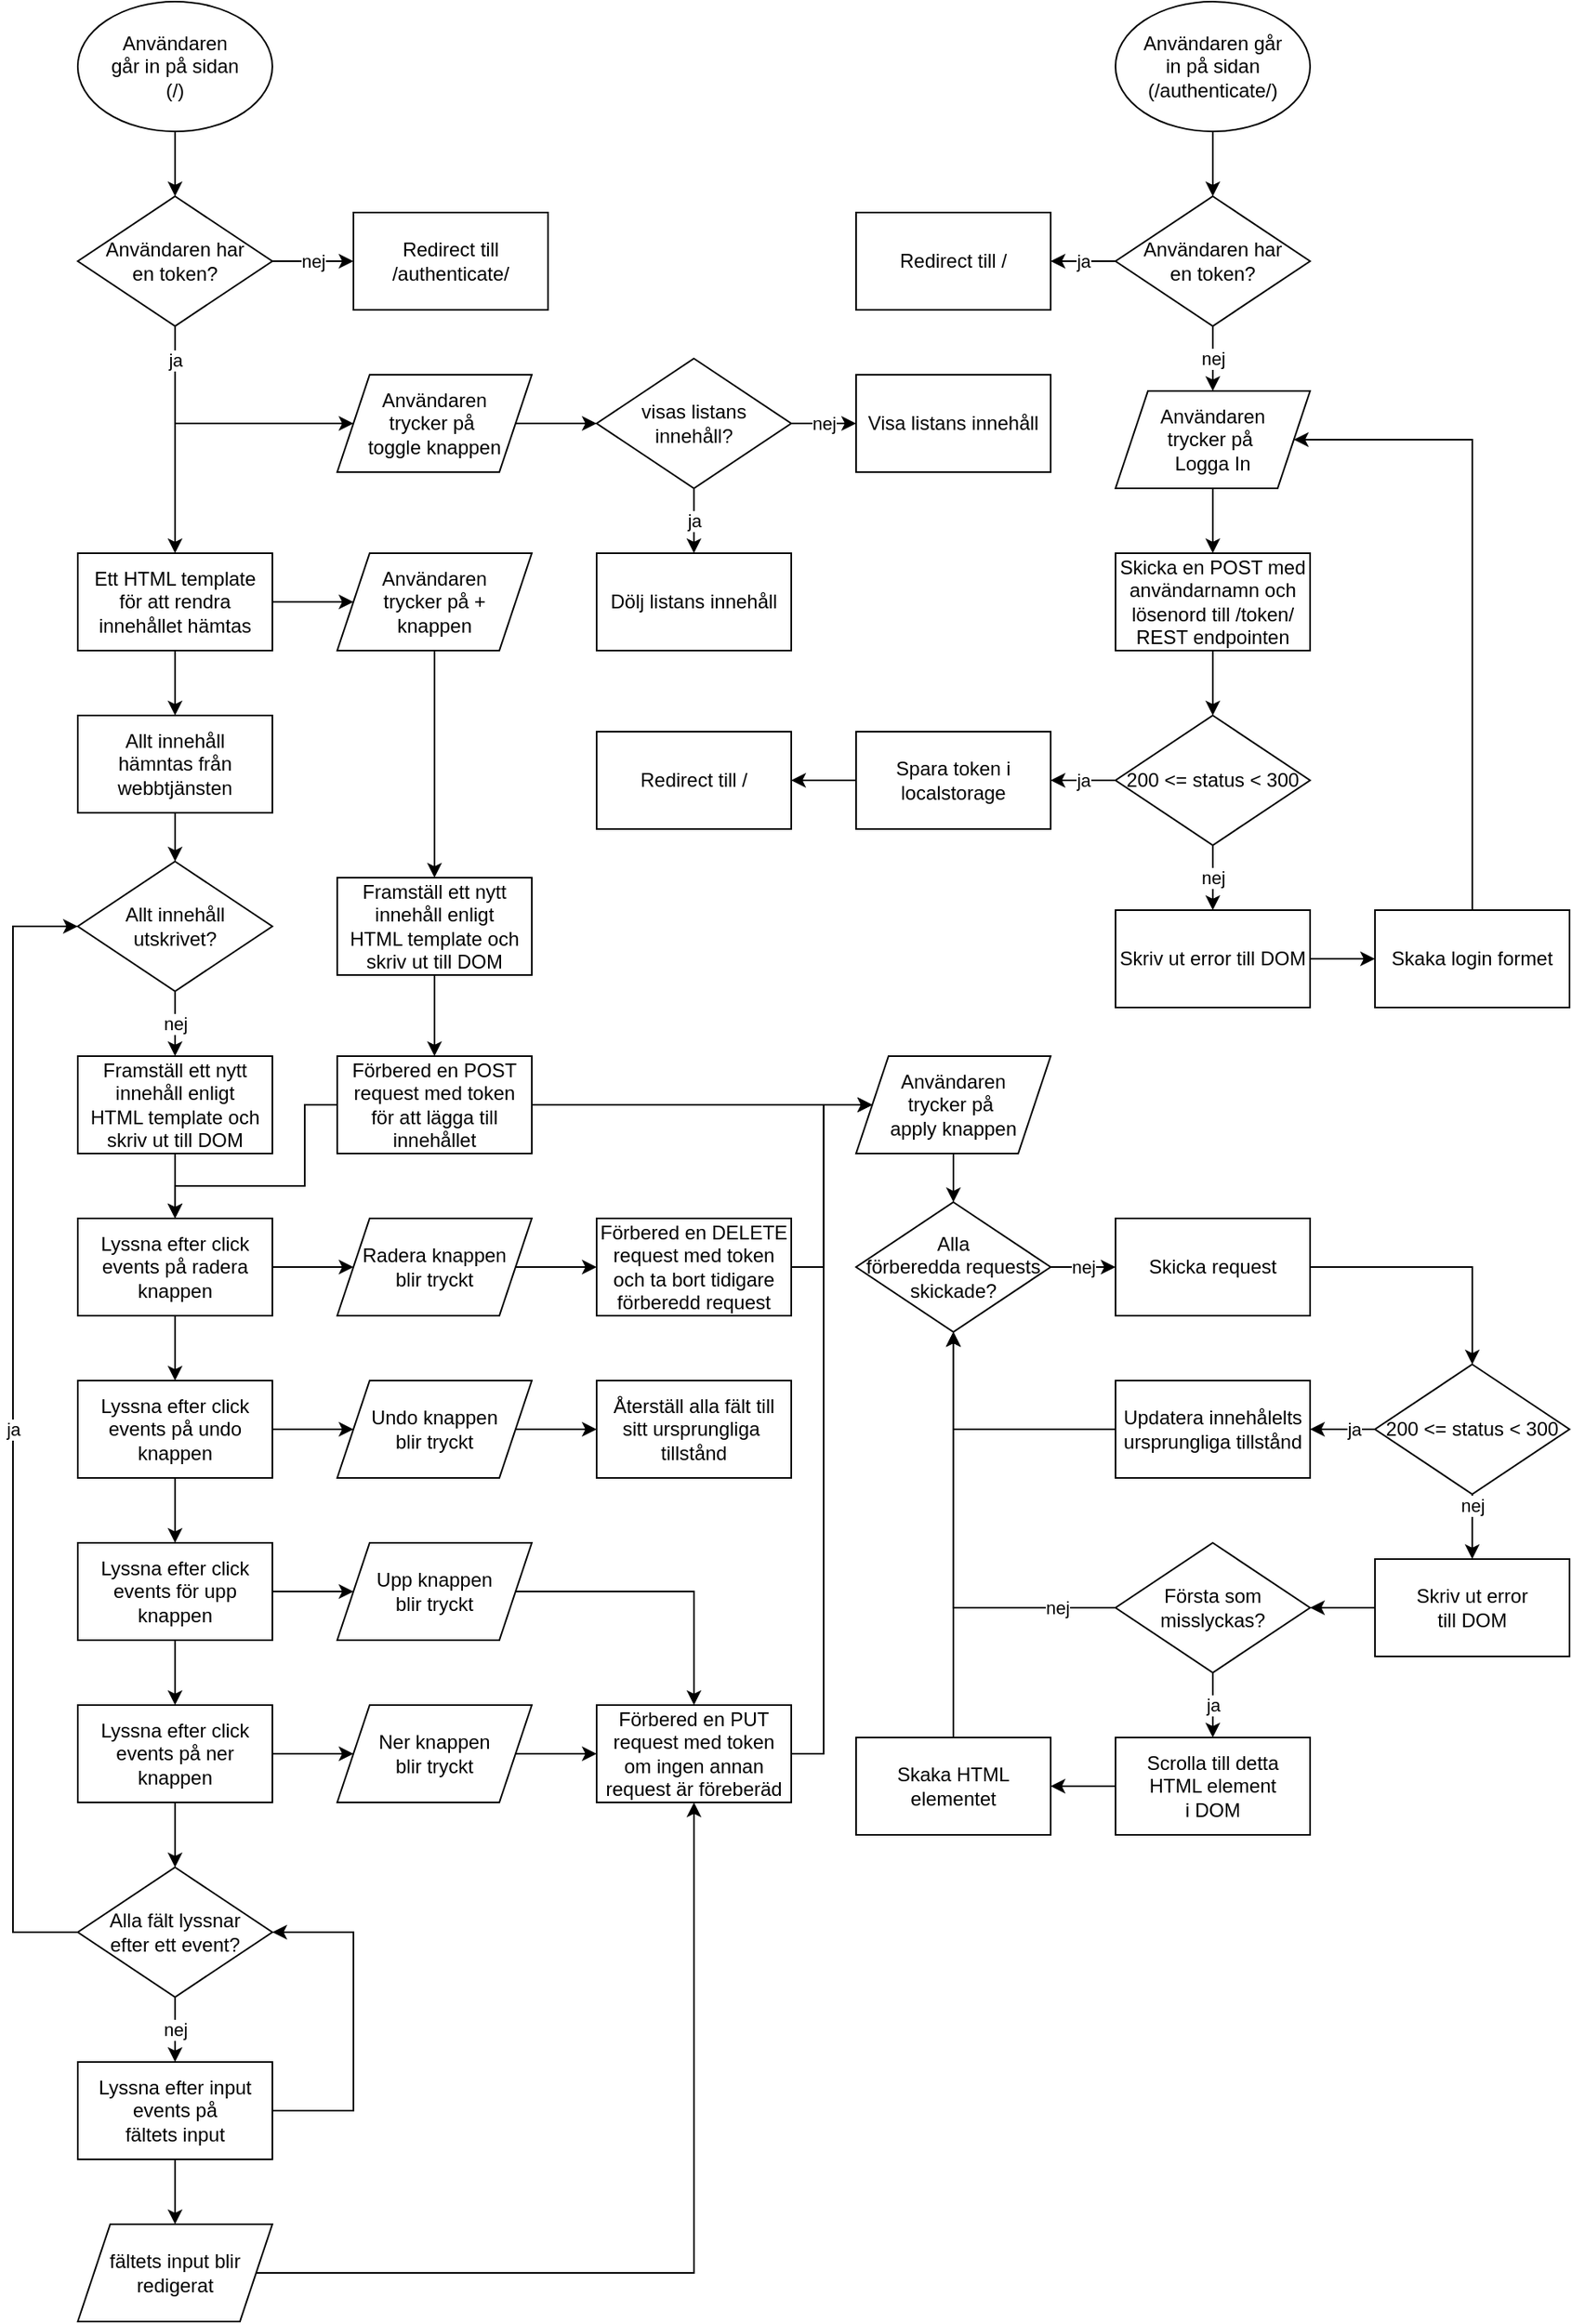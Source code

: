 <mxfile version="15.5.8" type="github">
  <diagram id="dKu6GSsMsmZb2snLdSed" name="Page-1">
    <mxGraphModel dx="991" dy="1087" grid="1" gridSize="10" guides="1" tooltips="1" connect="1" arrows="1" fold="1" page="1" pageScale="1" pageWidth="2000" pageHeight="2000" math="0" shadow="0">
      <root>
        <mxCell id="0" />
        <mxCell id="1" parent="0" />
        <mxCell id="LYgwBQ-WcepCRoTYSZpj-18" style="edgeStyle=orthogonalEdgeStyle;rounded=0;orthogonalLoop=1;jettySize=auto;html=1;" edge="1" parent="1" source="LYgwBQ-WcepCRoTYSZpj-131" target="LYgwBQ-WcepCRoTYSZpj-15">
          <mxGeometry relative="1" as="geometry">
            <mxPoint x="119.97" y="340" as="sourcePoint" />
          </mxGeometry>
        </mxCell>
        <mxCell id="LYgwBQ-WcepCRoTYSZpj-119" value="ja" style="edgeStyle=orthogonalEdgeStyle;rounded=0;orthogonalLoop=1;jettySize=auto;html=1;" edge="1" parent="1" source="LYgwBQ-WcepCRoTYSZpj-131" target="LYgwBQ-WcepCRoTYSZpj-118">
          <mxGeometry x="-0.75" relative="1" as="geometry">
            <mxPoint x="199.97" y="280" as="sourcePoint" />
            <Array as="points">
              <mxPoint x="119.97" y="280" />
            </Array>
            <mxPoint as="offset" />
          </mxGeometry>
        </mxCell>
        <mxCell id="LYgwBQ-WcepCRoTYSZpj-132" style="edgeStyle=orthogonalEdgeStyle;rounded=0;orthogonalLoop=1;jettySize=auto;html=1;" edge="1" parent="1" source="LYgwBQ-WcepCRoTYSZpj-1" target="LYgwBQ-WcepCRoTYSZpj-131">
          <mxGeometry relative="1" as="geometry" />
        </mxCell>
        <mxCell id="LYgwBQ-WcepCRoTYSZpj-1" value="Användaren&lt;br&gt;går in på sidan&lt;br&gt;(/)" style="ellipse;whiteSpace=wrap;html=1;" vertex="1" parent="1">
          <mxGeometry x="59.97" y="20" width="120" height="80" as="geometry" />
        </mxCell>
        <mxCell id="LYgwBQ-WcepCRoTYSZpj-45" style="edgeStyle=orthogonalEdgeStyle;rounded=0;orthogonalLoop=1;jettySize=auto;html=1;" edge="1" parent="1" source="LYgwBQ-WcepCRoTYSZpj-8" target="LYgwBQ-WcepCRoTYSZpj-44">
          <mxGeometry relative="1" as="geometry" />
        </mxCell>
        <mxCell id="LYgwBQ-WcepCRoTYSZpj-8" value="Allt innehåll &lt;br&gt;hämntas från&lt;br&gt;webbtjänsten" style="rounded=0;whiteSpace=wrap;html=1;" vertex="1" parent="1">
          <mxGeometry x="59.97" y="460" width="120" height="60" as="geometry" />
        </mxCell>
        <mxCell id="LYgwBQ-WcepCRoTYSZpj-21" style="edgeStyle=orthogonalEdgeStyle;rounded=0;orthogonalLoop=1;jettySize=auto;html=1;" edge="1" parent="1" source="LYgwBQ-WcepCRoTYSZpj-15" target="LYgwBQ-WcepCRoTYSZpj-8">
          <mxGeometry relative="1" as="geometry" />
        </mxCell>
        <mxCell id="LYgwBQ-WcepCRoTYSZpj-86" style="edgeStyle=orthogonalEdgeStyle;rounded=0;orthogonalLoop=1;jettySize=auto;html=1;" edge="1" parent="1" source="LYgwBQ-WcepCRoTYSZpj-15" target="LYgwBQ-WcepCRoTYSZpj-85">
          <mxGeometry relative="1" as="geometry" />
        </mxCell>
        <mxCell id="LYgwBQ-WcepCRoTYSZpj-15" value="Ett HTML template &lt;br&gt;för att rendra innehållet hämtas" style="rounded=0;whiteSpace=wrap;html=1;" vertex="1" parent="1">
          <mxGeometry x="59.97" y="360" width="120" height="60" as="geometry" />
        </mxCell>
        <mxCell id="LYgwBQ-WcepCRoTYSZpj-78" style="edgeStyle=orthogonalEdgeStyle;rounded=0;orthogonalLoop=1;jettySize=auto;html=1;" edge="1" parent="1" source="LYgwBQ-WcepCRoTYSZpj-34" target="LYgwBQ-WcepCRoTYSZpj-72">
          <mxGeometry relative="1" as="geometry" />
        </mxCell>
        <mxCell id="LYgwBQ-WcepCRoTYSZpj-34" value="Upp knappen &lt;br&gt;blir tryckt" style="shape=parallelogram;perimeter=parallelogramPerimeter;whiteSpace=wrap;html=1;fixedSize=1;" vertex="1" parent="1">
          <mxGeometry x="219.97" y="970" width="120" height="60" as="geometry" />
        </mxCell>
        <mxCell id="LYgwBQ-WcepCRoTYSZpj-80" style="edgeStyle=orthogonalEdgeStyle;rounded=0;orthogonalLoop=1;jettySize=auto;html=1;" edge="1" parent="1" source="LYgwBQ-WcepCRoTYSZpj-36" target="LYgwBQ-WcepCRoTYSZpj-79">
          <mxGeometry relative="1" as="geometry" />
        </mxCell>
        <mxCell id="LYgwBQ-WcepCRoTYSZpj-36" value="Undo knappen &lt;br&gt;blir tryckt" style="shape=parallelogram;perimeter=parallelogramPerimeter;whiteSpace=wrap;html=1;fixedSize=1;" vertex="1" parent="1">
          <mxGeometry x="219.97" y="870" width="120" height="60" as="geometry" />
        </mxCell>
        <mxCell id="LYgwBQ-WcepCRoTYSZpj-82" style="edgeStyle=orthogonalEdgeStyle;rounded=0;orthogonalLoop=1;jettySize=auto;html=1;" edge="1" parent="1" source="LYgwBQ-WcepCRoTYSZpj-37" target="LYgwBQ-WcepCRoTYSZpj-81">
          <mxGeometry relative="1" as="geometry" />
        </mxCell>
        <mxCell id="LYgwBQ-WcepCRoTYSZpj-37" value="Radera knappen&lt;br&gt;blir tryckt" style="shape=parallelogram;perimeter=parallelogramPerimeter;whiteSpace=wrap;html=1;fixedSize=1;" vertex="1" parent="1">
          <mxGeometry x="219.97" y="770" width="120" height="60" as="geometry" />
        </mxCell>
        <mxCell id="LYgwBQ-WcepCRoTYSZpj-76" style="edgeStyle=orthogonalEdgeStyle;rounded=0;orthogonalLoop=1;jettySize=auto;html=1;" edge="1" parent="1" source="LYgwBQ-WcepCRoTYSZpj-38" target="LYgwBQ-WcepCRoTYSZpj-72">
          <mxGeometry relative="1" as="geometry" />
        </mxCell>
        <mxCell id="LYgwBQ-WcepCRoTYSZpj-38" value="Ner knappen &lt;br&gt;blir tryckt" style="shape=parallelogram;perimeter=parallelogramPerimeter;whiteSpace=wrap;html=1;fixedSize=1;" vertex="1" parent="1">
          <mxGeometry x="219.97" y="1070" width="120" height="60" as="geometry" />
        </mxCell>
        <mxCell id="LYgwBQ-WcepCRoTYSZpj-46" value="nej" style="edgeStyle=orthogonalEdgeStyle;rounded=0;orthogonalLoop=1;jettySize=auto;html=1;" edge="1" parent="1" source="LYgwBQ-WcepCRoTYSZpj-44" target="LYgwBQ-WcepCRoTYSZpj-49">
          <mxGeometry relative="1" as="geometry">
            <mxPoint x="119.97" y="660" as="targetPoint" />
          </mxGeometry>
        </mxCell>
        <mxCell id="LYgwBQ-WcepCRoTYSZpj-44" value="Allt innehåll &lt;br&gt;utskrivet?" style="rhombus;whiteSpace=wrap;html=1;" vertex="1" parent="1">
          <mxGeometry x="59.97" y="550" width="120" height="80" as="geometry" />
        </mxCell>
        <mxCell id="LYgwBQ-WcepCRoTYSZpj-56" style="edgeStyle=orthogonalEdgeStyle;rounded=0;orthogonalLoop=1;jettySize=auto;html=1;" edge="1" parent="1" source="LYgwBQ-WcepCRoTYSZpj-49" target="LYgwBQ-WcepCRoTYSZpj-74">
          <mxGeometry relative="1" as="geometry">
            <mxPoint x="119.97" y="770" as="targetPoint" />
          </mxGeometry>
        </mxCell>
        <mxCell id="LYgwBQ-WcepCRoTYSZpj-49" value="Framställ ett nytt innehåll enligt&lt;br&gt;HTML template och skriv ut till DOM" style="rounded=0;whiteSpace=wrap;html=1;" vertex="1" parent="1">
          <mxGeometry x="59.97" y="670" width="120" height="60" as="geometry" />
        </mxCell>
        <mxCell id="LYgwBQ-WcepCRoTYSZpj-57" style="edgeStyle=orthogonalEdgeStyle;rounded=0;orthogonalLoop=1;jettySize=auto;html=1;" edge="1" parent="1" source="LYgwBQ-WcepCRoTYSZpj-74" target="LYgwBQ-WcepCRoTYSZpj-51">
          <mxGeometry relative="1" as="geometry">
            <mxPoint x="119.97" y="830" as="sourcePoint" />
          </mxGeometry>
        </mxCell>
        <mxCell id="LYgwBQ-WcepCRoTYSZpj-68" style="edgeStyle=orthogonalEdgeStyle;rounded=0;orthogonalLoop=1;jettySize=auto;html=1;" edge="1" parent="1" source="LYgwBQ-WcepCRoTYSZpj-73" target="LYgwBQ-WcepCRoTYSZpj-34">
          <mxGeometry relative="1" as="geometry">
            <mxPoint x="209.97" y="770" as="sourcePoint" />
          </mxGeometry>
        </mxCell>
        <mxCell id="LYgwBQ-WcepCRoTYSZpj-58" style="edgeStyle=orthogonalEdgeStyle;rounded=0;orthogonalLoop=1;jettySize=auto;html=1;" edge="1" parent="1" source="LYgwBQ-WcepCRoTYSZpj-51" target="LYgwBQ-WcepCRoTYSZpj-73">
          <mxGeometry relative="1" as="geometry">
            <mxPoint x="119.97" y="970" as="targetPoint" />
          </mxGeometry>
        </mxCell>
        <mxCell id="LYgwBQ-WcepCRoTYSZpj-69" style="edgeStyle=orthogonalEdgeStyle;rounded=0;orthogonalLoop=1;jettySize=auto;html=1;" edge="1" parent="1" source="LYgwBQ-WcepCRoTYSZpj-51" target="LYgwBQ-WcepCRoTYSZpj-36">
          <mxGeometry relative="1" as="geometry" />
        </mxCell>
        <mxCell id="LYgwBQ-WcepCRoTYSZpj-51" value="Lyssna efter click events på undo knappen" style="rounded=0;whiteSpace=wrap;html=1;" vertex="1" parent="1">
          <mxGeometry x="59.97" y="870" width="120" height="60" as="geometry" />
        </mxCell>
        <mxCell id="LYgwBQ-WcepCRoTYSZpj-59" style="edgeStyle=orthogonalEdgeStyle;rounded=0;orthogonalLoop=1;jettySize=auto;html=1;" edge="1" parent="1" source="LYgwBQ-WcepCRoTYSZpj-73" target="LYgwBQ-WcepCRoTYSZpj-53">
          <mxGeometry relative="1" as="geometry">
            <mxPoint x="119.97" y="1030" as="sourcePoint" />
          </mxGeometry>
        </mxCell>
        <mxCell id="LYgwBQ-WcepCRoTYSZpj-70" style="edgeStyle=orthogonalEdgeStyle;rounded=0;orthogonalLoop=1;jettySize=auto;html=1;" edge="1" parent="1" source="LYgwBQ-WcepCRoTYSZpj-74" target="LYgwBQ-WcepCRoTYSZpj-37">
          <mxGeometry relative="1" as="geometry">
            <mxPoint x="179.97" y="1000" as="sourcePoint" />
          </mxGeometry>
        </mxCell>
        <mxCell id="LYgwBQ-WcepCRoTYSZpj-60" style="edgeStyle=orthogonalEdgeStyle;rounded=0;orthogonalLoop=1;jettySize=auto;html=1;" edge="1" parent="1" source="LYgwBQ-WcepCRoTYSZpj-53" target="LYgwBQ-WcepCRoTYSZpj-55">
          <mxGeometry relative="1" as="geometry" />
        </mxCell>
        <mxCell id="LYgwBQ-WcepCRoTYSZpj-71" style="edgeStyle=orthogonalEdgeStyle;rounded=0;orthogonalLoop=1;jettySize=auto;html=1;" edge="1" parent="1" source="LYgwBQ-WcepCRoTYSZpj-53" target="LYgwBQ-WcepCRoTYSZpj-38">
          <mxGeometry relative="1" as="geometry">
            <mxPoint x="359.97" y="1110" as="targetPoint" />
          </mxGeometry>
        </mxCell>
        <mxCell id="LYgwBQ-WcepCRoTYSZpj-53" value="Lyssna efter click events på ner &lt;br&gt;knappen" style="rounded=0;whiteSpace=wrap;html=1;" vertex="1" parent="1">
          <mxGeometry x="59.97" y="1070" width="120" height="60" as="geometry" />
        </mxCell>
        <mxCell id="LYgwBQ-WcepCRoTYSZpj-62" value="nej" style="edgeStyle=orthogonalEdgeStyle;rounded=0;orthogonalLoop=1;jettySize=auto;html=1;" edge="1" parent="1" source="LYgwBQ-WcepCRoTYSZpj-55" target="LYgwBQ-WcepCRoTYSZpj-61">
          <mxGeometry relative="1" as="geometry" />
        </mxCell>
        <mxCell id="LYgwBQ-WcepCRoTYSZpj-67" value="ja" style="edgeStyle=orthogonalEdgeStyle;rounded=0;orthogonalLoop=1;jettySize=auto;html=1;" edge="1" parent="1" source="LYgwBQ-WcepCRoTYSZpj-55" target="LYgwBQ-WcepCRoTYSZpj-44">
          <mxGeometry relative="1" as="geometry">
            <mxPoint x="-40.03" y="610" as="targetPoint" />
            <Array as="points">
              <mxPoint x="20" y="1210" />
              <mxPoint x="20" y="590" />
            </Array>
          </mxGeometry>
        </mxCell>
        <mxCell id="LYgwBQ-WcepCRoTYSZpj-55" value="Alla fält lyssnar&lt;br&gt;efter ett event?" style="rhombus;whiteSpace=wrap;html=1;" vertex="1" parent="1">
          <mxGeometry x="59.97" y="1170" width="120" height="80" as="geometry" />
        </mxCell>
        <mxCell id="LYgwBQ-WcepCRoTYSZpj-64" style="edgeStyle=orthogonalEdgeStyle;rounded=0;orthogonalLoop=1;jettySize=auto;html=1;" edge="1" parent="1" source="LYgwBQ-WcepCRoTYSZpj-61" target="LYgwBQ-WcepCRoTYSZpj-55">
          <mxGeometry relative="1" as="geometry">
            <mxPoint x="269.97" y="1220" as="targetPoint" />
            <Array as="points">
              <mxPoint x="229.97" y="1320" />
              <mxPoint x="229.97" y="1210" />
            </Array>
          </mxGeometry>
        </mxCell>
        <mxCell id="LYgwBQ-WcepCRoTYSZpj-66" style="edgeStyle=orthogonalEdgeStyle;rounded=0;orthogonalLoop=1;jettySize=auto;html=1;" edge="1" parent="1" source="LYgwBQ-WcepCRoTYSZpj-61" target="LYgwBQ-WcepCRoTYSZpj-65">
          <mxGeometry relative="1" as="geometry" />
        </mxCell>
        <mxCell id="LYgwBQ-WcepCRoTYSZpj-61" value="Lyssna efter input events på&lt;br&gt;fältets input" style="rounded=0;whiteSpace=wrap;html=1;" vertex="1" parent="1">
          <mxGeometry x="59.97" y="1290" width="120" height="60" as="geometry" />
        </mxCell>
        <mxCell id="LYgwBQ-WcepCRoTYSZpj-77" style="edgeStyle=orthogonalEdgeStyle;rounded=0;orthogonalLoop=1;jettySize=auto;html=1;" edge="1" parent="1" source="LYgwBQ-WcepCRoTYSZpj-65" target="LYgwBQ-WcepCRoTYSZpj-72">
          <mxGeometry relative="1" as="geometry" />
        </mxCell>
        <mxCell id="LYgwBQ-WcepCRoTYSZpj-65" value="fältets input blir&lt;br&gt;redigerat" style="shape=parallelogram;perimeter=parallelogramPerimeter;whiteSpace=wrap;html=1;fixedSize=1;" vertex="1" parent="1">
          <mxGeometry x="59.97" y="1390" width="120" height="60" as="geometry" />
        </mxCell>
        <mxCell id="LYgwBQ-WcepCRoTYSZpj-109" style="edgeStyle=orthogonalEdgeStyle;rounded=0;orthogonalLoop=1;jettySize=auto;html=1;" edge="1" parent="1" source="LYgwBQ-WcepCRoTYSZpj-72" target="LYgwBQ-WcepCRoTYSZpj-91">
          <mxGeometry relative="1" as="geometry">
            <Array as="points">
              <mxPoint x="519.97" y="1100" />
              <mxPoint x="519.97" y="700" />
            </Array>
          </mxGeometry>
        </mxCell>
        <mxCell id="LYgwBQ-WcepCRoTYSZpj-72" value="Förbered en PUT request med token om ingen annan request är föreberäd" style="rounded=0;whiteSpace=wrap;html=1;" vertex="1" parent="1">
          <mxGeometry x="379.97" y="1070" width="120" height="60" as="geometry" />
        </mxCell>
        <mxCell id="LYgwBQ-WcepCRoTYSZpj-73" value="Lyssna efter click events för upp knappen" style="rounded=0;whiteSpace=wrap;html=1;" vertex="1" parent="1">
          <mxGeometry x="59.97" y="970" width="120" height="60" as="geometry" />
        </mxCell>
        <mxCell id="LYgwBQ-WcepCRoTYSZpj-74" value="Lyssna efter click events på radera knappen" style="rounded=0;whiteSpace=wrap;html=1;" vertex="1" parent="1">
          <mxGeometry x="59.97" y="770" width="120" height="60" as="geometry" />
        </mxCell>
        <mxCell id="LYgwBQ-WcepCRoTYSZpj-79" value="Återställ alla fält till&lt;br&gt;sitt ursprungliga&amp;nbsp;&lt;br&gt;tillstånd" style="rounded=0;whiteSpace=wrap;html=1;" vertex="1" parent="1">
          <mxGeometry x="379.97" y="870" width="120" height="60" as="geometry" />
        </mxCell>
        <mxCell id="LYgwBQ-WcepCRoTYSZpj-108" style="edgeStyle=orthogonalEdgeStyle;rounded=0;orthogonalLoop=1;jettySize=auto;html=1;" edge="1" parent="1" source="LYgwBQ-WcepCRoTYSZpj-81" target="LYgwBQ-WcepCRoTYSZpj-91">
          <mxGeometry relative="1" as="geometry">
            <Array as="points">
              <mxPoint x="519.97" y="800" />
              <mxPoint x="519.97" y="700" />
            </Array>
          </mxGeometry>
        </mxCell>
        <mxCell id="LYgwBQ-WcepCRoTYSZpj-81" value="Förbered en DELETE&lt;br&gt;request med token och ta bort tidigare förberedd request" style="rounded=0;whiteSpace=wrap;html=1;" vertex="1" parent="1">
          <mxGeometry x="379.97" y="770" width="120" height="60" as="geometry" />
        </mxCell>
        <mxCell id="LYgwBQ-WcepCRoTYSZpj-107" style="edgeStyle=orthogonalEdgeStyle;rounded=0;orthogonalLoop=1;jettySize=auto;html=1;" edge="1" parent="1" source="LYgwBQ-WcepCRoTYSZpj-83" target="LYgwBQ-WcepCRoTYSZpj-91">
          <mxGeometry relative="1" as="geometry" />
        </mxCell>
        <mxCell id="LYgwBQ-WcepCRoTYSZpj-83" value="Förbered en POST&lt;br&gt;request med token &lt;br&gt;för att lägga till innehållet" style="rounded=0;whiteSpace=wrap;html=1;" vertex="1" parent="1">
          <mxGeometry x="219.97" y="670" width="120" height="60" as="geometry" />
        </mxCell>
        <mxCell id="LYgwBQ-WcepCRoTYSZpj-88" style="edgeStyle=orthogonalEdgeStyle;rounded=0;orthogonalLoop=1;jettySize=auto;html=1;" edge="1" parent="1" source="LYgwBQ-WcepCRoTYSZpj-85" target="LYgwBQ-WcepCRoTYSZpj-87">
          <mxGeometry relative="1" as="geometry" />
        </mxCell>
        <mxCell id="LYgwBQ-WcepCRoTYSZpj-85" value="Användaren&lt;br&gt;trycker på +&lt;br&gt;knappen" style="shape=parallelogram;perimeter=parallelogramPerimeter;whiteSpace=wrap;html=1;fixedSize=1;" vertex="1" parent="1">
          <mxGeometry x="219.97" y="360" width="120" height="60" as="geometry" />
        </mxCell>
        <mxCell id="LYgwBQ-WcepCRoTYSZpj-89" style="edgeStyle=orthogonalEdgeStyle;rounded=0;orthogonalLoop=1;jettySize=auto;html=1;" edge="1" parent="1" source="LYgwBQ-WcepCRoTYSZpj-87" target="LYgwBQ-WcepCRoTYSZpj-83">
          <mxGeometry relative="1" as="geometry" />
        </mxCell>
        <mxCell id="LYgwBQ-WcepCRoTYSZpj-90" style="edgeStyle=orthogonalEdgeStyle;rounded=0;orthogonalLoop=1;jettySize=auto;html=1;" edge="1" parent="1" source="LYgwBQ-WcepCRoTYSZpj-83" target="LYgwBQ-WcepCRoTYSZpj-74">
          <mxGeometry relative="1" as="geometry">
            <Array as="points">
              <mxPoint x="199.97" y="700" />
              <mxPoint x="199.97" y="750" />
              <mxPoint x="119.97" y="750" />
            </Array>
          </mxGeometry>
        </mxCell>
        <mxCell id="LYgwBQ-WcepCRoTYSZpj-87" value="Framställ ett nytt innehåll enligt &lt;br&gt;HTML template och skriv ut till DOM" style="rounded=0;whiteSpace=wrap;html=1;" vertex="1" parent="1">
          <mxGeometry x="219.97" y="560" width="120" height="60" as="geometry" />
        </mxCell>
        <mxCell id="LYgwBQ-WcepCRoTYSZpj-94" value="" style="edgeStyle=orthogonalEdgeStyle;rounded=0;orthogonalLoop=1;jettySize=auto;html=1;" edge="1" parent="1" source="LYgwBQ-WcepCRoTYSZpj-91" target="LYgwBQ-WcepCRoTYSZpj-96">
          <mxGeometry relative="1" as="geometry">
            <mxPoint x="699.97" y="700" as="targetPoint" />
          </mxGeometry>
        </mxCell>
        <mxCell id="LYgwBQ-WcepCRoTYSZpj-91" value="Användaren&lt;br&gt;trycker på&amp;nbsp;&lt;br&gt;apply knappen" style="shape=parallelogram;perimeter=parallelogramPerimeter;whiteSpace=wrap;html=1;fixedSize=1;" vertex="1" parent="1">
          <mxGeometry x="539.97" y="670" width="120" height="60" as="geometry" />
        </mxCell>
        <mxCell id="LYgwBQ-WcepCRoTYSZpj-100" value="nej" style="edgeStyle=orthogonalEdgeStyle;rounded=0;orthogonalLoop=1;jettySize=auto;html=1;" edge="1" parent="1" source="LYgwBQ-WcepCRoTYSZpj-96" target="LYgwBQ-WcepCRoTYSZpj-97">
          <mxGeometry relative="1" as="geometry" />
        </mxCell>
        <mxCell id="LYgwBQ-WcepCRoTYSZpj-96" value="Alla &lt;br&gt;förberedda requests &lt;br&gt;skickade?" style="rhombus;whiteSpace=wrap;html=1;" vertex="1" parent="1">
          <mxGeometry x="539.97" y="760" width="120" height="80" as="geometry" />
        </mxCell>
        <mxCell id="LYgwBQ-WcepCRoTYSZpj-101" style="edgeStyle=orthogonalEdgeStyle;rounded=0;orthogonalLoop=1;jettySize=auto;html=1;" edge="1" parent="1" source="LYgwBQ-WcepCRoTYSZpj-97" target="LYgwBQ-WcepCRoTYSZpj-99">
          <mxGeometry relative="1" as="geometry" />
        </mxCell>
        <mxCell id="LYgwBQ-WcepCRoTYSZpj-97" value="Skicka request" style="rounded=0;whiteSpace=wrap;html=1;" vertex="1" parent="1">
          <mxGeometry x="699.97" y="770" width="120" height="60" as="geometry" />
        </mxCell>
        <mxCell id="LYgwBQ-WcepCRoTYSZpj-105" value="nej" style="edgeStyle=orthogonalEdgeStyle;rounded=0;orthogonalLoop=1;jettySize=auto;html=1;" edge="1" parent="1" source="LYgwBQ-WcepCRoTYSZpj-99" target="LYgwBQ-WcepCRoTYSZpj-110">
          <mxGeometry x="-0.647" relative="1" as="geometry">
            <mxPoint x="759.97" y="980" as="targetPoint" />
            <Array as="points">
              <mxPoint x="919.97" y="1010" />
            </Array>
            <mxPoint as="offset" />
          </mxGeometry>
        </mxCell>
        <mxCell id="LYgwBQ-WcepCRoTYSZpj-117" value="ja" style="edgeStyle=orthogonalEdgeStyle;rounded=0;orthogonalLoop=1;jettySize=auto;html=1;" edge="1" parent="1" source="LYgwBQ-WcepCRoTYSZpj-99" target="LYgwBQ-WcepCRoTYSZpj-128">
          <mxGeometry x="-0.375" relative="1" as="geometry">
            <mxPoint x="829.97" y="900" as="targetPoint" />
            <Array as="points" />
            <mxPoint as="offset" />
          </mxGeometry>
        </mxCell>
        <mxCell id="LYgwBQ-WcepCRoTYSZpj-99" value="200 &amp;lt;= status &amp;lt; 300" style="rhombus;whiteSpace=wrap;html=1;" vertex="1" parent="1">
          <mxGeometry x="859.97" y="860" width="120" height="80" as="geometry" />
        </mxCell>
        <mxCell id="LYgwBQ-WcepCRoTYSZpj-113" value="ja" style="edgeStyle=orthogonalEdgeStyle;rounded=0;orthogonalLoop=1;jettySize=auto;html=1;" edge="1" parent="1" source="LYgwBQ-WcepCRoTYSZpj-104" target="LYgwBQ-WcepCRoTYSZpj-106">
          <mxGeometry relative="1" as="geometry" />
        </mxCell>
        <mxCell id="LYgwBQ-WcepCRoTYSZpj-115" value="nej" style="edgeStyle=orthogonalEdgeStyle;rounded=0;orthogonalLoop=1;jettySize=auto;html=1;" edge="1" parent="1" source="LYgwBQ-WcepCRoTYSZpj-104" target="LYgwBQ-WcepCRoTYSZpj-96">
          <mxGeometry x="-0.737" relative="1" as="geometry">
            <mxPoint x="599.97" y="1120" as="targetPoint" />
            <Array as="points">
              <mxPoint x="599.97" y="1010" />
            </Array>
            <mxPoint as="offset" />
          </mxGeometry>
        </mxCell>
        <mxCell id="LYgwBQ-WcepCRoTYSZpj-104" value="Första som&lt;br&gt;misslyckas?" style="rhombus;whiteSpace=wrap;html=1;" vertex="1" parent="1">
          <mxGeometry x="699.97" y="970" width="120" height="80" as="geometry" />
        </mxCell>
        <mxCell id="LYgwBQ-WcepCRoTYSZpj-114" style="edgeStyle=orthogonalEdgeStyle;rounded=0;orthogonalLoop=1;jettySize=auto;html=1;" edge="1" parent="1" source="LYgwBQ-WcepCRoTYSZpj-106" target="LYgwBQ-WcepCRoTYSZpj-112">
          <mxGeometry relative="1" as="geometry" />
        </mxCell>
        <mxCell id="LYgwBQ-WcepCRoTYSZpj-106" value="Scrolla till detta &lt;br&gt;HTML element&lt;br&gt;i DOM" style="rounded=0;whiteSpace=wrap;html=1;" vertex="1" parent="1">
          <mxGeometry x="699.97" y="1090" width="120" height="60" as="geometry" />
        </mxCell>
        <mxCell id="LYgwBQ-WcepCRoTYSZpj-111" style="edgeStyle=orthogonalEdgeStyle;rounded=0;orthogonalLoop=1;jettySize=auto;html=1;" edge="1" parent="1" source="LYgwBQ-WcepCRoTYSZpj-110" target="LYgwBQ-WcepCRoTYSZpj-104">
          <mxGeometry relative="1" as="geometry" />
        </mxCell>
        <mxCell id="LYgwBQ-WcepCRoTYSZpj-110" value="Skriv ut error&lt;br&gt;till DOM" style="rounded=0;whiteSpace=wrap;html=1;" vertex="1" parent="1">
          <mxGeometry x="859.97" y="980" width="120" height="60" as="geometry" />
        </mxCell>
        <mxCell id="LYgwBQ-WcepCRoTYSZpj-116" style="edgeStyle=orthogonalEdgeStyle;rounded=0;orthogonalLoop=1;jettySize=auto;html=1;" edge="1" parent="1" source="LYgwBQ-WcepCRoTYSZpj-112" target="LYgwBQ-WcepCRoTYSZpj-96">
          <mxGeometry relative="1" as="geometry" />
        </mxCell>
        <mxCell id="LYgwBQ-WcepCRoTYSZpj-112" value="Skaka HTML&lt;br&gt;elementet" style="rounded=0;whiteSpace=wrap;html=1;" vertex="1" parent="1">
          <mxGeometry x="539.97" y="1090" width="120" height="60" as="geometry" />
        </mxCell>
        <mxCell id="LYgwBQ-WcepCRoTYSZpj-122" style="edgeStyle=orthogonalEdgeStyle;rounded=0;orthogonalLoop=1;jettySize=auto;html=1;" edge="1" parent="1" source="LYgwBQ-WcepCRoTYSZpj-118" target="LYgwBQ-WcepCRoTYSZpj-121">
          <mxGeometry relative="1" as="geometry" />
        </mxCell>
        <mxCell id="LYgwBQ-WcepCRoTYSZpj-118" value="Användaren&lt;br&gt;trycker på&amp;nbsp;&lt;br&gt;toggle knappen" style="shape=parallelogram;perimeter=parallelogramPerimeter;whiteSpace=wrap;html=1;fixedSize=1;" vertex="1" parent="1">
          <mxGeometry x="219.97" y="250" width="120" height="60" as="geometry" />
        </mxCell>
        <mxCell id="LYgwBQ-WcepCRoTYSZpj-125" value="nej" style="edgeStyle=orthogonalEdgeStyle;rounded=0;orthogonalLoop=1;jettySize=auto;html=1;" edge="1" parent="1" source="LYgwBQ-WcepCRoTYSZpj-121" target="LYgwBQ-WcepCRoTYSZpj-124">
          <mxGeometry relative="1" as="geometry" />
        </mxCell>
        <mxCell id="LYgwBQ-WcepCRoTYSZpj-126" value="ja" style="edgeStyle=orthogonalEdgeStyle;rounded=0;orthogonalLoop=1;jettySize=auto;html=1;" edge="1" parent="1" source="LYgwBQ-WcepCRoTYSZpj-121" target="LYgwBQ-WcepCRoTYSZpj-123">
          <mxGeometry relative="1" as="geometry" />
        </mxCell>
        <mxCell id="LYgwBQ-WcepCRoTYSZpj-121" value="visas listans&lt;br&gt;innehåll?" style="rhombus;whiteSpace=wrap;html=1;" vertex="1" parent="1">
          <mxGeometry x="379.97" y="240" width="120" height="80" as="geometry" />
        </mxCell>
        <mxCell id="LYgwBQ-WcepCRoTYSZpj-123" value="Dölj listans innehåll" style="rounded=0;whiteSpace=wrap;html=1;" vertex="1" parent="1">
          <mxGeometry x="379.97" y="360" width="120" height="60" as="geometry" />
        </mxCell>
        <mxCell id="LYgwBQ-WcepCRoTYSZpj-124" value="Visa listans innehåll" style="rounded=0;whiteSpace=wrap;html=1;" vertex="1" parent="1">
          <mxGeometry x="539.97" y="250" width="120" height="60" as="geometry" />
        </mxCell>
        <mxCell id="LYgwBQ-WcepCRoTYSZpj-129" style="edgeStyle=orthogonalEdgeStyle;rounded=0;orthogonalLoop=1;jettySize=auto;html=1;" edge="1" parent="1" source="LYgwBQ-WcepCRoTYSZpj-128" target="LYgwBQ-WcepCRoTYSZpj-96">
          <mxGeometry relative="1" as="geometry" />
        </mxCell>
        <mxCell id="LYgwBQ-WcepCRoTYSZpj-128" value="Updatera innehålelts ursprungliga tillstånd" style="rounded=0;whiteSpace=wrap;html=1;" vertex="1" parent="1">
          <mxGeometry x="699.97" y="870" width="120" height="60" as="geometry" />
        </mxCell>
        <mxCell id="LYgwBQ-WcepCRoTYSZpj-134" value="nej" style="edgeStyle=orthogonalEdgeStyle;rounded=0;orthogonalLoop=1;jettySize=auto;html=1;" edge="1" parent="1" source="LYgwBQ-WcepCRoTYSZpj-131" target="LYgwBQ-WcepCRoTYSZpj-133">
          <mxGeometry relative="1" as="geometry" />
        </mxCell>
        <mxCell id="LYgwBQ-WcepCRoTYSZpj-131" value="Användaren har&lt;br&gt;en token?" style="rhombus;whiteSpace=wrap;html=1;" vertex="1" parent="1">
          <mxGeometry x="59.97" y="140" width="120" height="80" as="geometry" />
        </mxCell>
        <mxCell id="LYgwBQ-WcepCRoTYSZpj-133" value="Redirect till /authenticate/" style="rounded=0;whiteSpace=wrap;html=1;" vertex="1" parent="1">
          <mxGeometry x="229.97" y="150" width="120" height="60" as="geometry" />
        </mxCell>
        <mxCell id="LYgwBQ-WcepCRoTYSZpj-139" style="edgeStyle=orthogonalEdgeStyle;rounded=0;orthogonalLoop=1;jettySize=auto;html=1;" edge="1" parent="1" source="LYgwBQ-WcepCRoTYSZpj-135" target="LYgwBQ-WcepCRoTYSZpj-138">
          <mxGeometry relative="1" as="geometry" />
        </mxCell>
        <mxCell id="LYgwBQ-WcepCRoTYSZpj-135" value="Användaren går&lt;br&gt;in på sidan&lt;br&gt;(/authenticate/)" style="ellipse;whiteSpace=wrap;html=1;" vertex="1" parent="1">
          <mxGeometry x="699.97" y="20" width="120" height="80" as="geometry" />
        </mxCell>
        <mxCell id="LYgwBQ-WcepCRoTYSZpj-141" value="ja" style="edgeStyle=orthogonalEdgeStyle;rounded=0;orthogonalLoop=1;jettySize=auto;html=1;" edge="1" parent="1" source="LYgwBQ-WcepCRoTYSZpj-138" target="LYgwBQ-WcepCRoTYSZpj-140">
          <mxGeometry relative="1" as="geometry" />
        </mxCell>
        <mxCell id="LYgwBQ-WcepCRoTYSZpj-143" value="nej" style="edgeStyle=orthogonalEdgeStyle;rounded=0;orthogonalLoop=1;jettySize=auto;html=1;" edge="1" parent="1" source="LYgwBQ-WcepCRoTYSZpj-138" target="LYgwBQ-WcepCRoTYSZpj-144">
          <mxGeometry relative="1" as="geometry">
            <mxPoint x="760" y="250" as="targetPoint" />
          </mxGeometry>
        </mxCell>
        <mxCell id="LYgwBQ-WcepCRoTYSZpj-138" value="Användaren har&lt;br&gt;en token?" style="rhombus;whiteSpace=wrap;html=1;" vertex="1" parent="1">
          <mxGeometry x="699.97" y="140" width="120" height="80" as="geometry" />
        </mxCell>
        <mxCell id="LYgwBQ-WcepCRoTYSZpj-140" value="Redirect till /" style="rounded=0;whiteSpace=wrap;html=1;" vertex="1" parent="1">
          <mxGeometry x="539.97" y="150" width="120" height="60" as="geometry" />
        </mxCell>
        <mxCell id="LYgwBQ-WcepCRoTYSZpj-149" style="edgeStyle=orthogonalEdgeStyle;rounded=0;orthogonalLoop=1;jettySize=auto;html=1;" edge="1" parent="1" source="LYgwBQ-WcepCRoTYSZpj-144" target="LYgwBQ-WcepCRoTYSZpj-145">
          <mxGeometry relative="1" as="geometry" />
        </mxCell>
        <mxCell id="LYgwBQ-WcepCRoTYSZpj-144" value="Användaren&lt;br&gt;trycker på&amp;nbsp;&lt;br&gt;Logga In" style="shape=parallelogram;perimeter=parallelogramPerimeter;whiteSpace=wrap;html=1;fixedSize=1;" vertex="1" parent="1">
          <mxGeometry x="699.97" y="260" width="120" height="60" as="geometry" />
        </mxCell>
        <mxCell id="LYgwBQ-WcepCRoTYSZpj-150" style="edgeStyle=orthogonalEdgeStyle;rounded=0;orthogonalLoop=1;jettySize=auto;html=1;" edge="1" parent="1" source="LYgwBQ-WcepCRoTYSZpj-145" target="LYgwBQ-WcepCRoTYSZpj-148">
          <mxGeometry relative="1" as="geometry" />
        </mxCell>
        <mxCell id="LYgwBQ-WcepCRoTYSZpj-145" value="Skicka en POST med&lt;br&gt;användarnamn och&lt;br&gt;lösenord till /token/&lt;br&gt;REST endpointen" style="rounded=0;whiteSpace=wrap;html=1;" vertex="1" parent="1">
          <mxGeometry x="699.97" y="360" width="120" height="60" as="geometry" />
        </mxCell>
        <mxCell id="LYgwBQ-WcepCRoTYSZpj-152" value="ja" style="edgeStyle=orthogonalEdgeStyle;rounded=0;orthogonalLoop=1;jettySize=auto;html=1;" edge="1" parent="1" source="LYgwBQ-WcepCRoTYSZpj-148" target="LYgwBQ-WcepCRoTYSZpj-151">
          <mxGeometry relative="1" as="geometry" />
        </mxCell>
        <mxCell id="LYgwBQ-WcepCRoTYSZpj-156" value="nej" style="edgeStyle=orthogonalEdgeStyle;rounded=0;orthogonalLoop=1;jettySize=auto;html=1;" edge="1" parent="1" source="LYgwBQ-WcepCRoTYSZpj-148" target="LYgwBQ-WcepCRoTYSZpj-155">
          <mxGeometry relative="1" as="geometry" />
        </mxCell>
        <mxCell id="LYgwBQ-WcepCRoTYSZpj-148" value="200 &amp;lt;= status &amp;lt; 300" style="rhombus;whiteSpace=wrap;html=1;" vertex="1" parent="1">
          <mxGeometry x="699.97" y="460" width="120" height="80" as="geometry" />
        </mxCell>
        <mxCell id="LYgwBQ-WcepCRoTYSZpj-154" value="" style="edgeStyle=orthogonalEdgeStyle;rounded=0;orthogonalLoop=1;jettySize=auto;html=1;" edge="1" parent="1" source="LYgwBQ-WcepCRoTYSZpj-151" target="LYgwBQ-WcepCRoTYSZpj-153">
          <mxGeometry relative="1" as="geometry" />
        </mxCell>
        <mxCell id="LYgwBQ-WcepCRoTYSZpj-151" value="Spara token i&lt;br&gt;localstorage" style="whiteSpace=wrap;html=1;" vertex="1" parent="1">
          <mxGeometry x="539.97" y="470" width="120" height="60" as="geometry" />
        </mxCell>
        <mxCell id="LYgwBQ-WcepCRoTYSZpj-153" value="Redirect till /" style="whiteSpace=wrap;html=1;" vertex="1" parent="1">
          <mxGeometry x="379.97" y="470" width="120" height="60" as="geometry" />
        </mxCell>
        <mxCell id="LYgwBQ-WcepCRoTYSZpj-158" style="edgeStyle=orthogonalEdgeStyle;rounded=0;orthogonalLoop=1;jettySize=auto;html=1;" edge="1" parent="1" source="LYgwBQ-WcepCRoTYSZpj-155" target="LYgwBQ-WcepCRoTYSZpj-157">
          <mxGeometry relative="1" as="geometry" />
        </mxCell>
        <mxCell id="LYgwBQ-WcepCRoTYSZpj-155" value="Skriv ut error till DOM" style="rounded=0;whiteSpace=wrap;html=1;" vertex="1" parent="1">
          <mxGeometry x="699.97" y="580" width="120" height="60" as="geometry" />
        </mxCell>
        <mxCell id="LYgwBQ-WcepCRoTYSZpj-159" style="edgeStyle=orthogonalEdgeStyle;rounded=0;orthogonalLoop=1;jettySize=auto;html=1;" edge="1" parent="1" source="LYgwBQ-WcepCRoTYSZpj-157" target="LYgwBQ-WcepCRoTYSZpj-144">
          <mxGeometry relative="1" as="geometry">
            <Array as="points">
              <mxPoint x="920" y="290" />
            </Array>
          </mxGeometry>
        </mxCell>
        <mxCell id="LYgwBQ-WcepCRoTYSZpj-157" value="Skaka login formet" style="rounded=0;whiteSpace=wrap;html=1;" vertex="1" parent="1">
          <mxGeometry x="859.97" y="580" width="120" height="60" as="geometry" />
        </mxCell>
      </root>
    </mxGraphModel>
  </diagram>
</mxfile>
